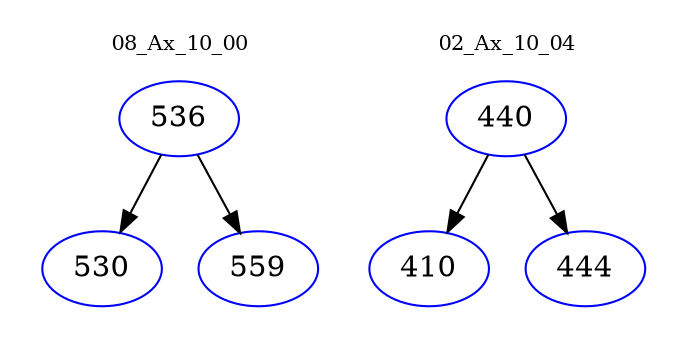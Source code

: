 digraph{
subgraph cluster_0 {
color = white
label = "08_Ax_10_00";
fontsize=10;
T0_536 [label="536", color="blue"]
T0_536 -> T0_530 [color="black"]
T0_530 [label="530", color="blue"]
T0_536 -> T0_559 [color="black"]
T0_559 [label="559", color="blue"]
}
subgraph cluster_1 {
color = white
label = "02_Ax_10_04";
fontsize=10;
T1_440 [label="440", color="blue"]
T1_440 -> T1_410 [color="black"]
T1_410 [label="410", color="blue"]
T1_440 -> T1_444 [color="black"]
T1_444 [label="444", color="blue"]
}
}
